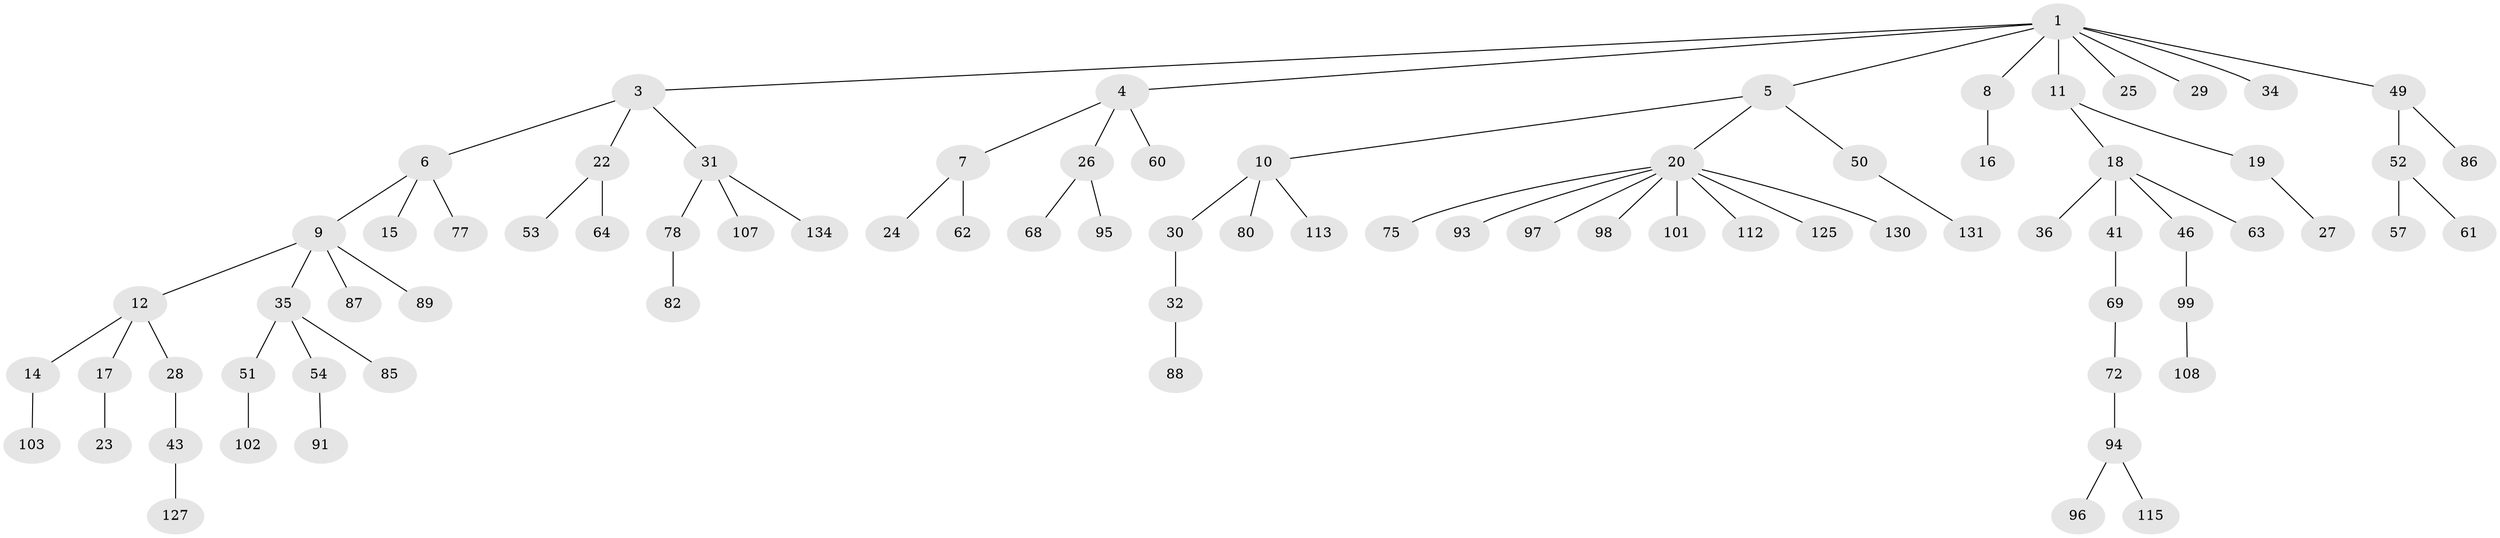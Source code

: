 // original degree distribution, {5: 0.03676470588235294, 6: 0.007352941176470588, 4: 0.09558823529411764, 3: 0.125, 2: 0.2647058823529412, 1: 0.47058823529411764}
// Generated by graph-tools (version 1.1) at 2025/19/03/04/25 18:19:08]
// undirected, 81 vertices, 80 edges
graph export_dot {
graph [start="1"]
  node [color=gray90,style=filled];
  1 [super="+2"];
  3 [super="+79"];
  4;
  5;
  6;
  7;
  8;
  9;
  10 [super="+56"];
  11;
  12 [super="+13"];
  14;
  15 [super="+42"];
  16;
  17;
  18 [super="+33"];
  19 [super="+132"];
  20 [super="+21+45+40+70"];
  22 [super="+117"];
  23;
  24 [super="+81+48"];
  25 [super="+66+71"];
  26 [super="+65+59"];
  27 [super="+114"];
  28;
  29;
  30;
  31 [super="+55"];
  32;
  34;
  35 [super="+47+38"];
  36;
  41;
  43 [super="+109"];
  46 [super="+90"];
  49;
  50 [super="+83"];
  51;
  52;
  53;
  54 [super="+100"];
  57 [super="+124"];
  60 [super="+105"];
  61 [super="+123"];
  62 [super="+84"];
  63;
  64;
  68 [super="+106"];
  69;
  72 [super="+110+120"];
  75;
  77;
  78;
  80;
  82;
  85;
  86;
  87 [super="+121"];
  88 [super="+111"];
  89;
  91;
  93;
  94;
  95;
  96;
  97;
  98;
  99;
  101 [super="+122"];
  102;
  103;
  107;
  108;
  112;
  113;
  115;
  125;
  127;
  130;
  131;
  134;
  1 -- 3;
  1 -- 4;
  1 -- 5;
  1 -- 34;
  1 -- 49;
  1 -- 8;
  1 -- 25;
  1 -- 11;
  1 -- 29;
  3 -- 6;
  3 -- 22;
  3 -- 31;
  4 -- 7;
  4 -- 26;
  4 -- 60;
  5 -- 10;
  5 -- 20;
  5 -- 50;
  6 -- 9;
  6 -- 15;
  6 -- 77;
  7 -- 24;
  7 -- 62;
  8 -- 16;
  9 -- 12;
  9 -- 35;
  9 -- 87;
  9 -- 89;
  10 -- 30;
  10 -- 80;
  10 -- 113;
  11 -- 18;
  11 -- 19;
  12 -- 17;
  12 -- 28;
  12 -- 14;
  14 -- 103;
  17 -- 23;
  18 -- 36;
  18 -- 41;
  18 -- 46;
  18 -- 63;
  19 -- 27;
  20 -- 112;
  20 -- 98;
  20 -- 125;
  20 -- 130;
  20 -- 93;
  20 -- 97;
  20 -- 75;
  20 -- 101;
  22 -- 53;
  22 -- 64;
  26 -- 68;
  26 -- 95;
  28 -- 43;
  30 -- 32;
  31 -- 78;
  31 -- 107;
  31 -- 134;
  32 -- 88;
  35 -- 85;
  35 -- 51;
  35 -- 54;
  41 -- 69;
  43 -- 127;
  46 -- 99;
  49 -- 52;
  49 -- 86;
  50 -- 131;
  51 -- 102;
  52 -- 57;
  52 -- 61;
  54 -- 91;
  69 -- 72;
  72 -- 94;
  78 -- 82;
  94 -- 96;
  94 -- 115;
  99 -- 108;
}
